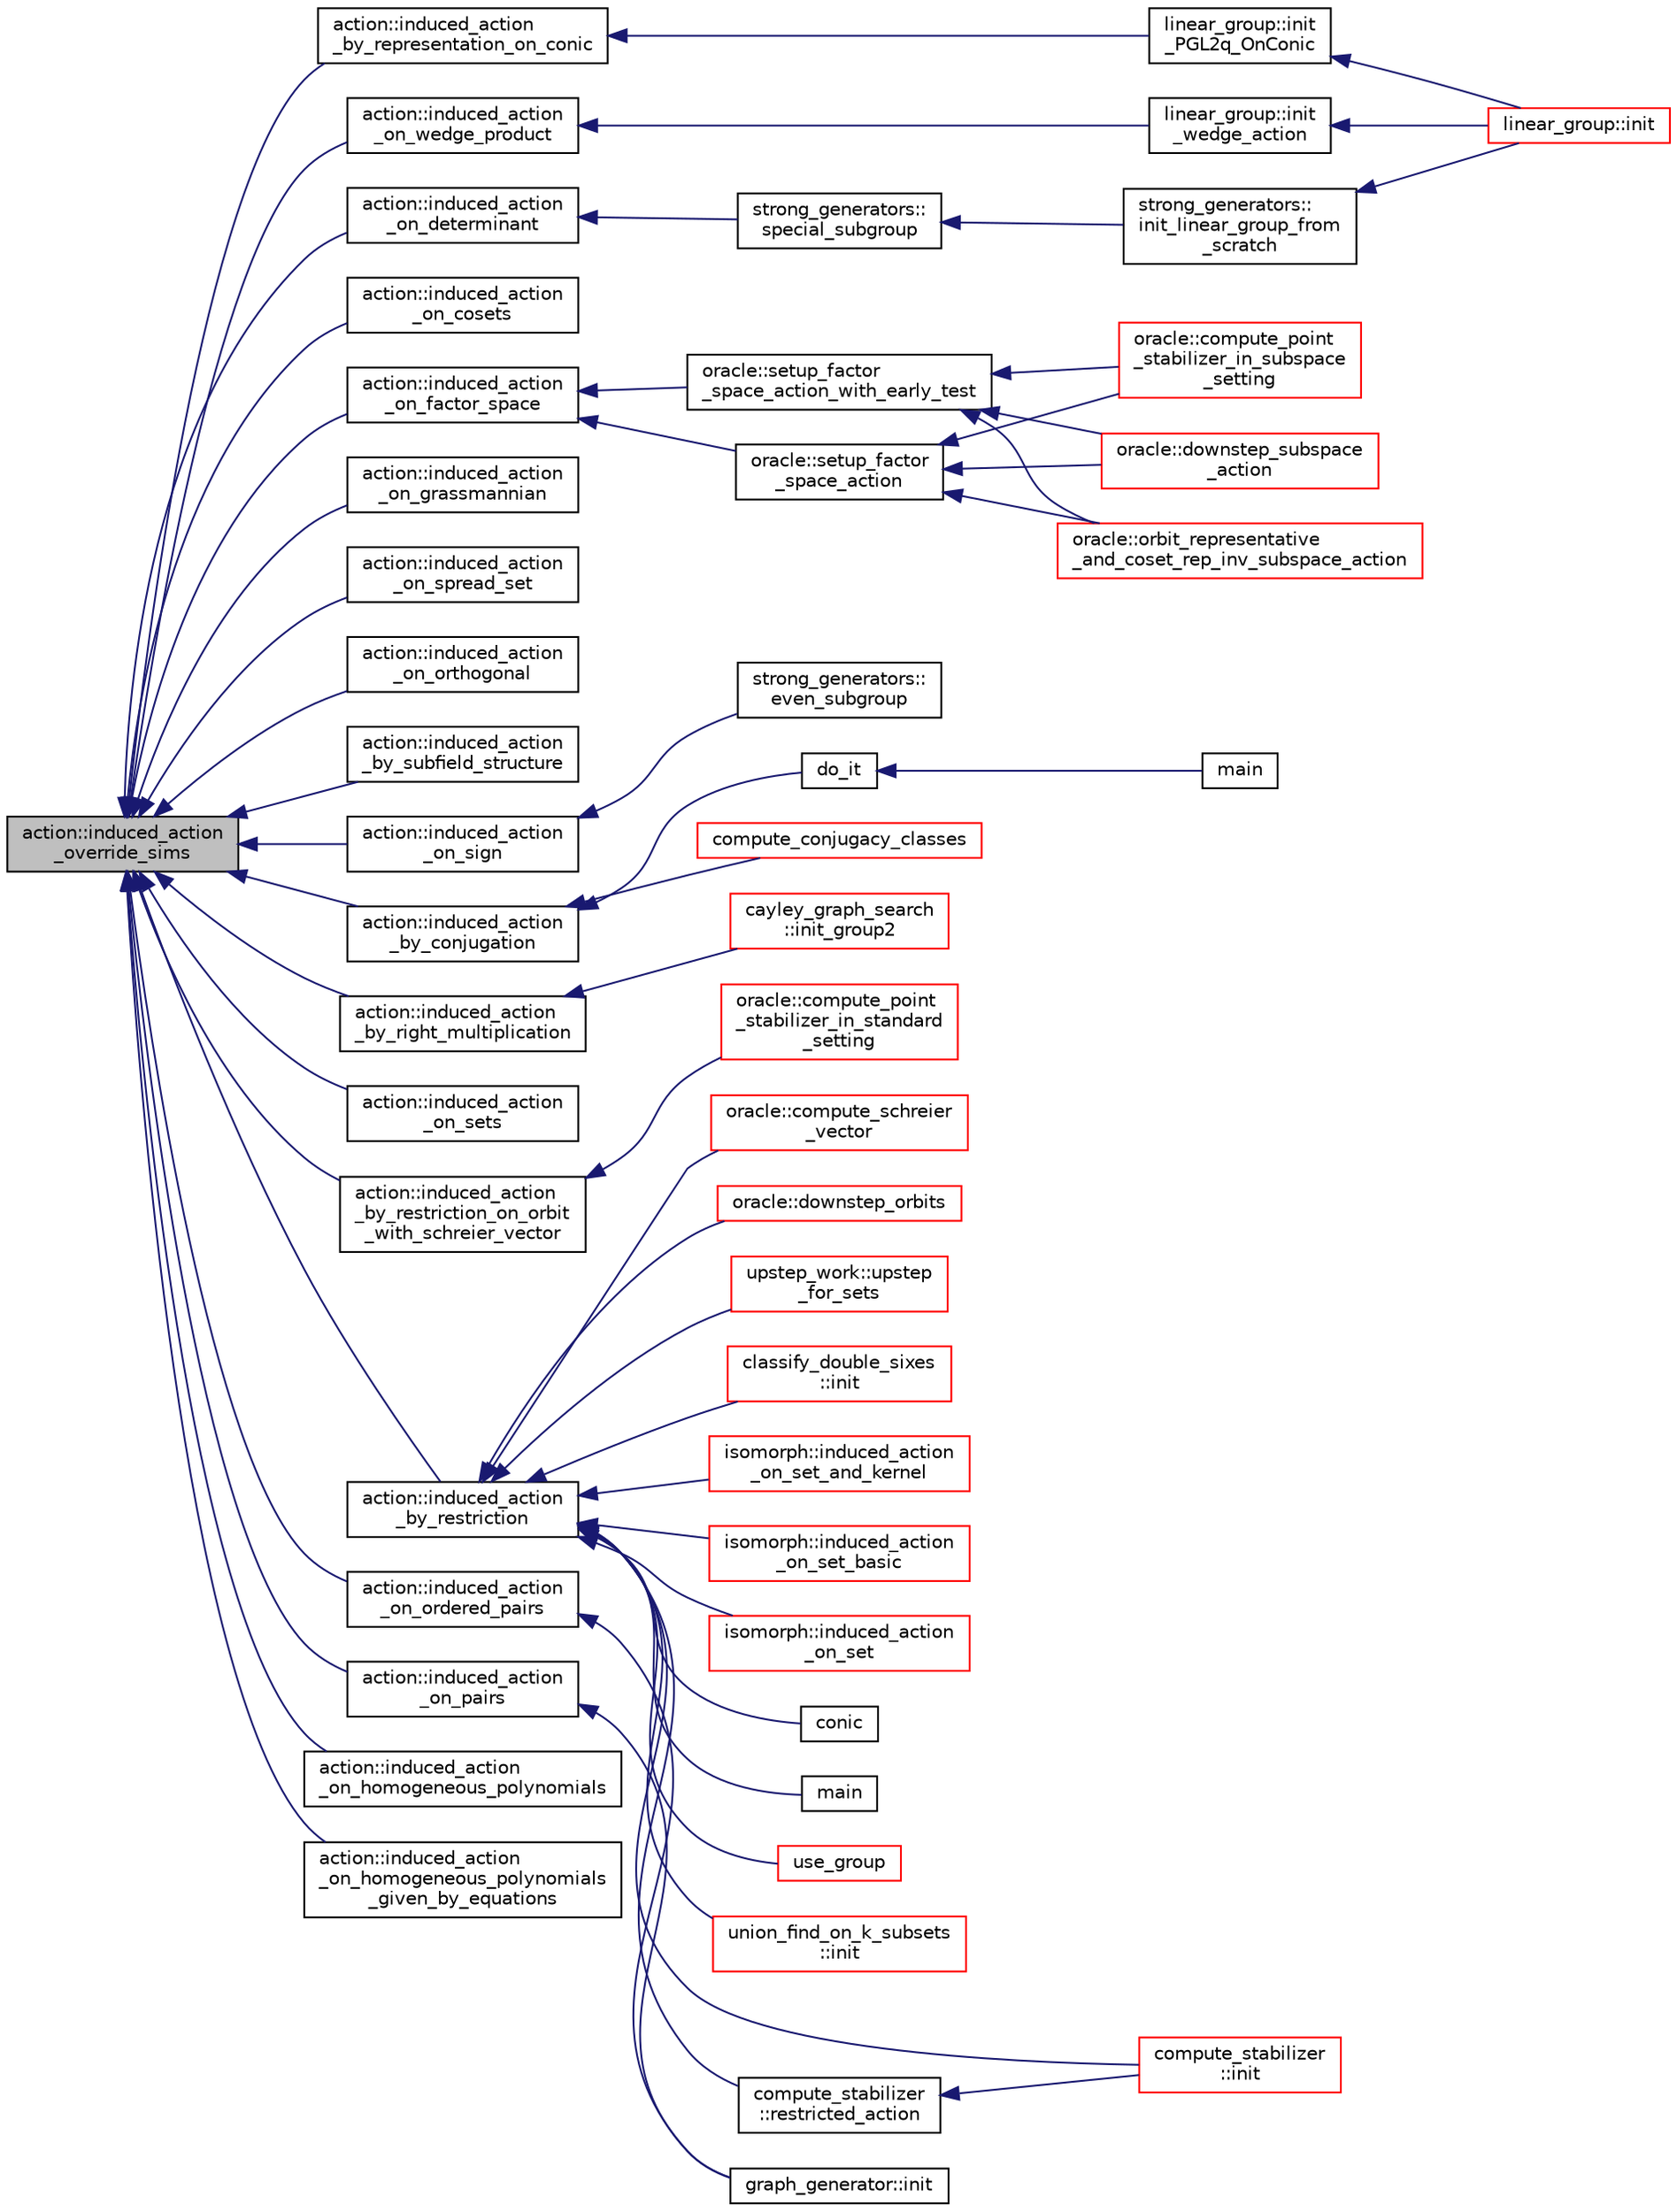 digraph "action::induced_action_override_sims"
{
  edge [fontname="Helvetica",fontsize="10",labelfontname="Helvetica",labelfontsize="10"];
  node [fontname="Helvetica",fontsize="10",shape=record];
  rankdir="LR";
  Node25026 [label="action::induced_action\l_override_sims",height=0.2,width=0.4,color="black", fillcolor="grey75", style="filled", fontcolor="black"];
  Node25026 -> Node25027 [dir="back",color="midnightblue",fontsize="10",style="solid",fontname="Helvetica"];
  Node25027 [label="action::induced_action\l_by_representation_on_conic",height=0.2,width=0.4,color="black", fillcolor="white", style="filled",URL="$d2/d86/classaction.html#a228538e3f07bc186db8eb5da8b90f617"];
  Node25027 -> Node25028 [dir="back",color="midnightblue",fontsize="10",style="solid",fontname="Helvetica"];
  Node25028 [label="linear_group::init\l_PGL2q_OnConic",height=0.2,width=0.4,color="black", fillcolor="white", style="filled",URL="$df/d5a/classlinear__group.html#a84c4d6e1849da4c6f8f096a1af2a8270"];
  Node25028 -> Node25029 [dir="back",color="midnightblue",fontsize="10",style="solid",fontname="Helvetica"];
  Node25029 [label="linear_group::init",height=0.2,width=0.4,color="red", fillcolor="white", style="filled",URL="$df/d5a/classlinear__group.html#a8119aa9b882192ab422b12614b259f28"];
  Node25026 -> Node25035 [dir="back",color="midnightblue",fontsize="10",style="solid",fontname="Helvetica"];
  Node25035 [label="action::induced_action\l_on_cosets",height=0.2,width=0.4,color="black", fillcolor="white", style="filled",URL="$d2/d86/classaction.html#acbdff5ffed42af6a01f07dffb2787237"];
  Node25026 -> Node25036 [dir="back",color="midnightblue",fontsize="10",style="solid",fontname="Helvetica"];
  Node25036 [label="action::induced_action\l_on_factor_space",height=0.2,width=0.4,color="black", fillcolor="white", style="filled",URL="$d2/d86/classaction.html#af501ff2aa74fb6049bee5c01cd8b909b"];
  Node25036 -> Node25037 [dir="back",color="midnightblue",fontsize="10",style="solid",fontname="Helvetica"];
  Node25037 [label="oracle::setup_factor\l_space_action_with_early_test",height=0.2,width=0.4,color="black", fillcolor="white", style="filled",URL="$d7/da7/classoracle.html#a7c26a85886666829e9727df91d2f01ad"];
  Node25037 -> Node25038 [dir="back",color="midnightblue",fontsize="10",style="solid",fontname="Helvetica"];
  Node25038 [label="oracle::compute_point\l_stabilizer_in_subspace\l_setting",height=0.2,width=0.4,color="red", fillcolor="white", style="filled",URL="$d7/da7/classoracle.html#ac88b56b30c84a4b5cd9b75869d468025"];
  Node25037 -> Node25111 [dir="back",color="midnightblue",fontsize="10",style="solid",fontname="Helvetica"];
  Node25111 [label="oracle::downstep_subspace\l_action",height=0.2,width=0.4,color="red", fillcolor="white", style="filled",URL="$d7/da7/classoracle.html#a26f568b84b1ca2c24f619278ac88c407"];
  Node25037 -> Node25113 [dir="back",color="midnightblue",fontsize="10",style="solid",fontname="Helvetica"];
  Node25113 [label="oracle::orbit_representative\l_and_coset_rep_inv_subspace_action",height=0.2,width=0.4,color="red", fillcolor="white", style="filled",URL="$d7/da7/classoracle.html#a5a4d27cde89e99450305410536b51915"];
  Node25036 -> Node25117 [dir="back",color="midnightblue",fontsize="10",style="solid",fontname="Helvetica"];
  Node25117 [label="oracle::setup_factor\l_space_action",height=0.2,width=0.4,color="black", fillcolor="white", style="filled",URL="$d7/da7/classoracle.html#a181e076f112ba1f32f5fb4e8abebdb18"];
  Node25117 -> Node25038 [dir="back",color="midnightblue",fontsize="10",style="solid",fontname="Helvetica"];
  Node25117 -> Node25111 [dir="back",color="midnightblue",fontsize="10",style="solid",fontname="Helvetica"];
  Node25117 -> Node25113 [dir="back",color="midnightblue",fontsize="10",style="solid",fontname="Helvetica"];
  Node25026 -> Node25118 [dir="back",color="midnightblue",fontsize="10",style="solid",fontname="Helvetica"];
  Node25118 [label="action::induced_action\l_on_grassmannian",height=0.2,width=0.4,color="black", fillcolor="white", style="filled",URL="$d2/d86/classaction.html#a295b730ecc0b0bf30f714094fef956ea"];
  Node25026 -> Node25119 [dir="back",color="midnightblue",fontsize="10",style="solid",fontname="Helvetica"];
  Node25119 [label="action::induced_action\l_on_spread_set",height=0.2,width=0.4,color="black", fillcolor="white", style="filled",URL="$d2/d86/classaction.html#a7c5839c650592f083dc850d81ed05a5b"];
  Node25026 -> Node25120 [dir="back",color="midnightblue",fontsize="10",style="solid",fontname="Helvetica"];
  Node25120 [label="action::induced_action\l_on_orthogonal",height=0.2,width=0.4,color="black", fillcolor="white", style="filled",URL="$d2/d86/classaction.html#a4f191cee643a81d7f18a4d729084e945"];
  Node25026 -> Node25121 [dir="back",color="midnightblue",fontsize="10",style="solid",fontname="Helvetica"];
  Node25121 [label="action::induced_action\l_on_wedge_product",height=0.2,width=0.4,color="black", fillcolor="white", style="filled",URL="$d2/d86/classaction.html#af13a5da25b8e8597ab695edff222fb6a"];
  Node25121 -> Node25122 [dir="back",color="midnightblue",fontsize="10",style="solid",fontname="Helvetica"];
  Node25122 [label="linear_group::init\l_wedge_action",height=0.2,width=0.4,color="black", fillcolor="white", style="filled",URL="$df/d5a/classlinear__group.html#a16a8a2a5fdc535f2263210ca7943119e"];
  Node25122 -> Node25029 [dir="back",color="midnightblue",fontsize="10",style="solid",fontname="Helvetica"];
  Node25026 -> Node25123 [dir="back",color="midnightblue",fontsize="10",style="solid",fontname="Helvetica"];
  Node25123 [label="action::induced_action\l_by_subfield_structure",height=0.2,width=0.4,color="black", fillcolor="white", style="filled",URL="$d2/d86/classaction.html#add42951bdab176ceed6cc4af05dfa948"];
  Node25026 -> Node25124 [dir="back",color="midnightblue",fontsize="10",style="solid",fontname="Helvetica"];
  Node25124 [label="action::induced_action\l_on_determinant",height=0.2,width=0.4,color="black", fillcolor="white", style="filled",URL="$d2/d86/classaction.html#aa6b9d3c2ded2cae185ee31f2200ad0b5"];
  Node25124 -> Node25125 [dir="back",color="midnightblue",fontsize="10",style="solid",fontname="Helvetica"];
  Node25125 [label="strong_generators::\lspecial_subgroup",height=0.2,width=0.4,color="black", fillcolor="white", style="filled",URL="$dc/d09/classstrong__generators.html#a78e9e4d012bb440194e2874c40ca9e29"];
  Node25125 -> Node25126 [dir="back",color="midnightblue",fontsize="10",style="solid",fontname="Helvetica"];
  Node25126 [label="strong_generators::\linit_linear_group_from\l_scratch",height=0.2,width=0.4,color="black", fillcolor="white", style="filled",URL="$dc/d09/classstrong__generators.html#ad47ecfb9c141b65ed6aca34231d5a0d2"];
  Node25126 -> Node25029 [dir="back",color="midnightblue",fontsize="10",style="solid",fontname="Helvetica"];
  Node25026 -> Node25127 [dir="back",color="midnightblue",fontsize="10",style="solid",fontname="Helvetica"];
  Node25127 [label="action::induced_action\l_on_sign",height=0.2,width=0.4,color="black", fillcolor="white", style="filled",URL="$d2/d86/classaction.html#ab17b07971b94eae7c5efa21b33f643f1"];
  Node25127 -> Node25128 [dir="back",color="midnightblue",fontsize="10",style="solid",fontname="Helvetica"];
  Node25128 [label="strong_generators::\leven_subgroup",height=0.2,width=0.4,color="black", fillcolor="white", style="filled",URL="$dc/d09/classstrong__generators.html#a8c1a171968f012ec245b0487a6af66e0"];
  Node25026 -> Node25129 [dir="back",color="midnightblue",fontsize="10",style="solid",fontname="Helvetica"];
  Node25129 [label="action::induced_action\l_by_conjugation",height=0.2,width=0.4,color="black", fillcolor="white", style="filled",URL="$d2/d86/classaction.html#a45fb7703c6acac791acdcde339d21cc2"];
  Node25129 -> Node25130 [dir="back",color="midnightblue",fontsize="10",style="solid",fontname="Helvetica"];
  Node25130 [label="do_it",height=0.2,width=0.4,color="black", fillcolor="white", style="filled",URL="$da/da3/burnside_8_c.html#a6a1ed4d46bdb13e56112f47f0565c25b"];
  Node25130 -> Node25131 [dir="back",color="midnightblue",fontsize="10",style="solid",fontname="Helvetica"];
  Node25131 [label="main",height=0.2,width=0.4,color="black", fillcolor="white", style="filled",URL="$da/da3/burnside_8_c.html#a3c04138a5bfe5d72780bb7e82a18e627"];
  Node25129 -> Node25132 [dir="back",color="midnightblue",fontsize="10",style="solid",fontname="Helvetica"];
  Node25132 [label="compute_conjugacy_classes",height=0.2,width=0.4,color="red", fillcolor="white", style="filled",URL="$dc/dd4/group__actions_8h.html#a3a3f311d8e19e481707b3e54dbb35066"];
  Node25026 -> Node25137 [dir="back",color="midnightblue",fontsize="10",style="solid",fontname="Helvetica"];
  Node25137 [label="action::induced_action\l_by_right_multiplication",height=0.2,width=0.4,color="black", fillcolor="white", style="filled",URL="$d2/d86/classaction.html#aafa2818d9d98046507e2754938be0c04"];
  Node25137 -> Node25138 [dir="back",color="midnightblue",fontsize="10",style="solid",fontname="Helvetica"];
  Node25138 [label="cayley_graph_search\l::init_group2",height=0.2,width=0.4,color="red", fillcolor="white", style="filled",URL="$de/dae/classcayley__graph__search.html#ac765646a4795740d7ac0a9407bf35f32"];
  Node25026 -> Node25140 [dir="back",color="midnightblue",fontsize="10",style="solid",fontname="Helvetica"];
  Node25140 [label="action::induced_action\l_on_sets",height=0.2,width=0.4,color="black", fillcolor="white", style="filled",URL="$d2/d86/classaction.html#a09639acee6b88644c103b17050cc32f1"];
  Node25026 -> Node25141 [dir="back",color="midnightblue",fontsize="10",style="solid",fontname="Helvetica"];
  Node25141 [label="action::induced_action\l_by_restriction_on_orbit\l_with_schreier_vector",height=0.2,width=0.4,color="black", fillcolor="white", style="filled",URL="$d2/d86/classaction.html#ad3ddab72625d9bebe7ac8eaef488cf4c"];
  Node25141 -> Node25142 [dir="back",color="midnightblue",fontsize="10",style="solid",fontname="Helvetica"];
  Node25142 [label="oracle::compute_point\l_stabilizer_in_standard\l_setting",height=0.2,width=0.4,color="red", fillcolor="white", style="filled",URL="$d7/da7/classoracle.html#afa7b2b71cd2ccbb807a740d6e1085982"];
  Node25026 -> Node25143 [dir="back",color="midnightblue",fontsize="10",style="solid",fontname="Helvetica"];
  Node25143 [label="action::induced_action\l_by_restriction",height=0.2,width=0.4,color="black", fillcolor="white", style="filled",URL="$d2/d86/classaction.html#a37c21f74a97c921d882a308370c06357"];
  Node25143 -> Node25048 [dir="back",color="midnightblue",fontsize="10",style="solid",fontname="Helvetica"];
  Node25048 [label="conic",height=0.2,width=0.4,color="black", fillcolor="white", style="filled",URL="$d4/de8/conic_8_c.html#a96def9474b981a9d5831a9b48d85d652"];
  Node25143 -> Node25144 [dir="back",color="midnightblue",fontsize="10",style="solid",fontname="Helvetica"];
  Node25144 [label="main",height=0.2,width=0.4,color="black", fillcolor="white", style="filled",URL="$d5/d0d/apps_2projective__space_2polar_8_c.html#a217dbf8b442f20279ea00b898af96f52"];
  Node25143 -> Node25075 [dir="back",color="midnightblue",fontsize="10",style="solid",fontname="Helvetica"];
  Node25075 [label="use_group",height=0.2,width=0.4,color="red", fillcolor="white", style="filled",URL="$d9/d9f/all__cliques_8_c.html#aba62531e97173264c39afe2c7857af31"];
  Node25143 -> Node25145 [dir="back",color="midnightblue",fontsize="10",style="solid",fontname="Helvetica"];
  Node25145 [label="union_find_on_k_subsets\l::init",height=0.2,width=0.4,color="red", fillcolor="white", style="filled",URL="$d3/d1b/classunion__find__on__k__subsets.html#aad0de310a8e8df1ff78ee2eaf3ec1e54"];
  Node25143 -> Node25147 [dir="back",color="midnightblue",fontsize="10",style="solid",fontname="Helvetica"];
  Node25147 [label="compute_stabilizer\l::init",height=0.2,width=0.4,color="red", fillcolor="white", style="filled",URL="$d8/d30/classcompute__stabilizer.html#a36a1729430f317a65559220a8206a7d7"];
  Node25143 -> Node25152 [dir="back",color="midnightblue",fontsize="10",style="solid",fontname="Helvetica"];
  Node25152 [label="compute_stabilizer\l::restricted_action",height=0.2,width=0.4,color="black", fillcolor="white", style="filled",URL="$d8/d30/classcompute__stabilizer.html#a895df470da0ac14f812c3c4b6f2280b9"];
  Node25152 -> Node25147 [dir="back",color="midnightblue",fontsize="10",style="solid",fontname="Helvetica"];
  Node25143 -> Node25153 [dir="back",color="midnightblue",fontsize="10",style="solid",fontname="Helvetica"];
  Node25153 [label="oracle::compute_schreier\l_vector",height=0.2,width=0.4,color="red", fillcolor="white", style="filled",URL="$d7/da7/classoracle.html#a1ba7d398b51ed70f89b5ea54adb7b089"];
  Node25143 -> Node25163 [dir="back",color="midnightblue",fontsize="10",style="solid",fontname="Helvetica"];
  Node25163 [label="oracle::downstep_orbits",height=0.2,width=0.4,color="red", fillcolor="white", style="filled",URL="$d7/da7/classoracle.html#a65ea623f3a7b2e3dba4e29638207bc53"];
  Node25143 -> Node25165 [dir="back",color="midnightblue",fontsize="10",style="solid",fontname="Helvetica"];
  Node25165 [label="upstep_work::upstep\l_for_sets",height=0.2,width=0.4,color="red", fillcolor="white", style="filled",URL="$d2/dd6/classupstep__work.html#acbfe3d5e23c38c3dc8f5908e0bc5bf1b"];
  Node25143 -> Node25166 [dir="back",color="midnightblue",fontsize="10",style="solid",fontname="Helvetica"];
  Node25166 [label="classify_double_sixes\l::init",height=0.2,width=0.4,color="red", fillcolor="white", style="filled",URL="$dd/d23/classclassify__double__sixes.html#a8c5c41d5124b35379d626480ff225f7b"];
  Node25143 -> Node25168 [dir="back",color="midnightblue",fontsize="10",style="solid",fontname="Helvetica"];
  Node25168 [label="isomorph::induced_action\l_on_set_and_kernel",height=0.2,width=0.4,color="red", fillcolor="white", style="filled",URL="$d3/d5f/classisomorph.html#a77563cca300ed45768afe24ce54d453a"];
  Node25143 -> Node25170 [dir="back",color="midnightblue",fontsize="10",style="solid",fontname="Helvetica"];
  Node25170 [label="isomorph::induced_action\l_on_set_basic",height=0.2,width=0.4,color="red", fillcolor="white", style="filled",URL="$d3/d5f/classisomorph.html#a4cf1c7b7d6691e4b864d1b900a5383b8"];
  Node25143 -> Node25173 [dir="back",color="midnightblue",fontsize="10",style="solid",fontname="Helvetica"];
  Node25173 [label="isomorph::induced_action\l_on_set",height=0.2,width=0.4,color="red", fillcolor="white", style="filled",URL="$d3/d5f/classisomorph.html#a66a62f79a0f877b889ec5bd0c79392f1"];
  Node25026 -> Node25183 [dir="back",color="midnightblue",fontsize="10",style="solid",fontname="Helvetica"];
  Node25183 [label="action::induced_action\l_on_pairs",height=0.2,width=0.4,color="black", fillcolor="white", style="filled",URL="$d2/d86/classaction.html#a4b01c7b3cc749218e9dbd84b9fed90b3"];
  Node25183 -> Node25184 [dir="back",color="midnightblue",fontsize="10",style="solid",fontname="Helvetica"];
  Node25184 [label="graph_generator::init",height=0.2,width=0.4,color="black", fillcolor="white", style="filled",URL="$d9/d91/classgraph__generator.html#acd2ec07214d869173eb1c9ffb3ec0312"];
  Node25026 -> Node25185 [dir="back",color="midnightblue",fontsize="10",style="solid",fontname="Helvetica"];
  Node25185 [label="action::induced_action\l_on_ordered_pairs",height=0.2,width=0.4,color="black", fillcolor="white", style="filled",URL="$d2/d86/classaction.html#ad290e0cc115881e0b9ddab7f7071975e"];
  Node25185 -> Node25184 [dir="back",color="midnightblue",fontsize="10",style="solid",fontname="Helvetica"];
  Node25026 -> Node25186 [dir="back",color="midnightblue",fontsize="10",style="solid",fontname="Helvetica"];
  Node25186 [label="action::induced_action\l_on_homogeneous_polynomials",height=0.2,width=0.4,color="black", fillcolor="white", style="filled",URL="$d2/d86/classaction.html#acafe8fb1e63926ce35338a292b621f8a"];
  Node25026 -> Node25187 [dir="back",color="midnightblue",fontsize="10",style="solid",fontname="Helvetica"];
  Node25187 [label="action::induced_action\l_on_homogeneous_polynomials\l_given_by_equations",height=0.2,width=0.4,color="black", fillcolor="white", style="filled",URL="$d2/d86/classaction.html#a8f8df8dabfaa711297c20d44a2c1946a"];
}
